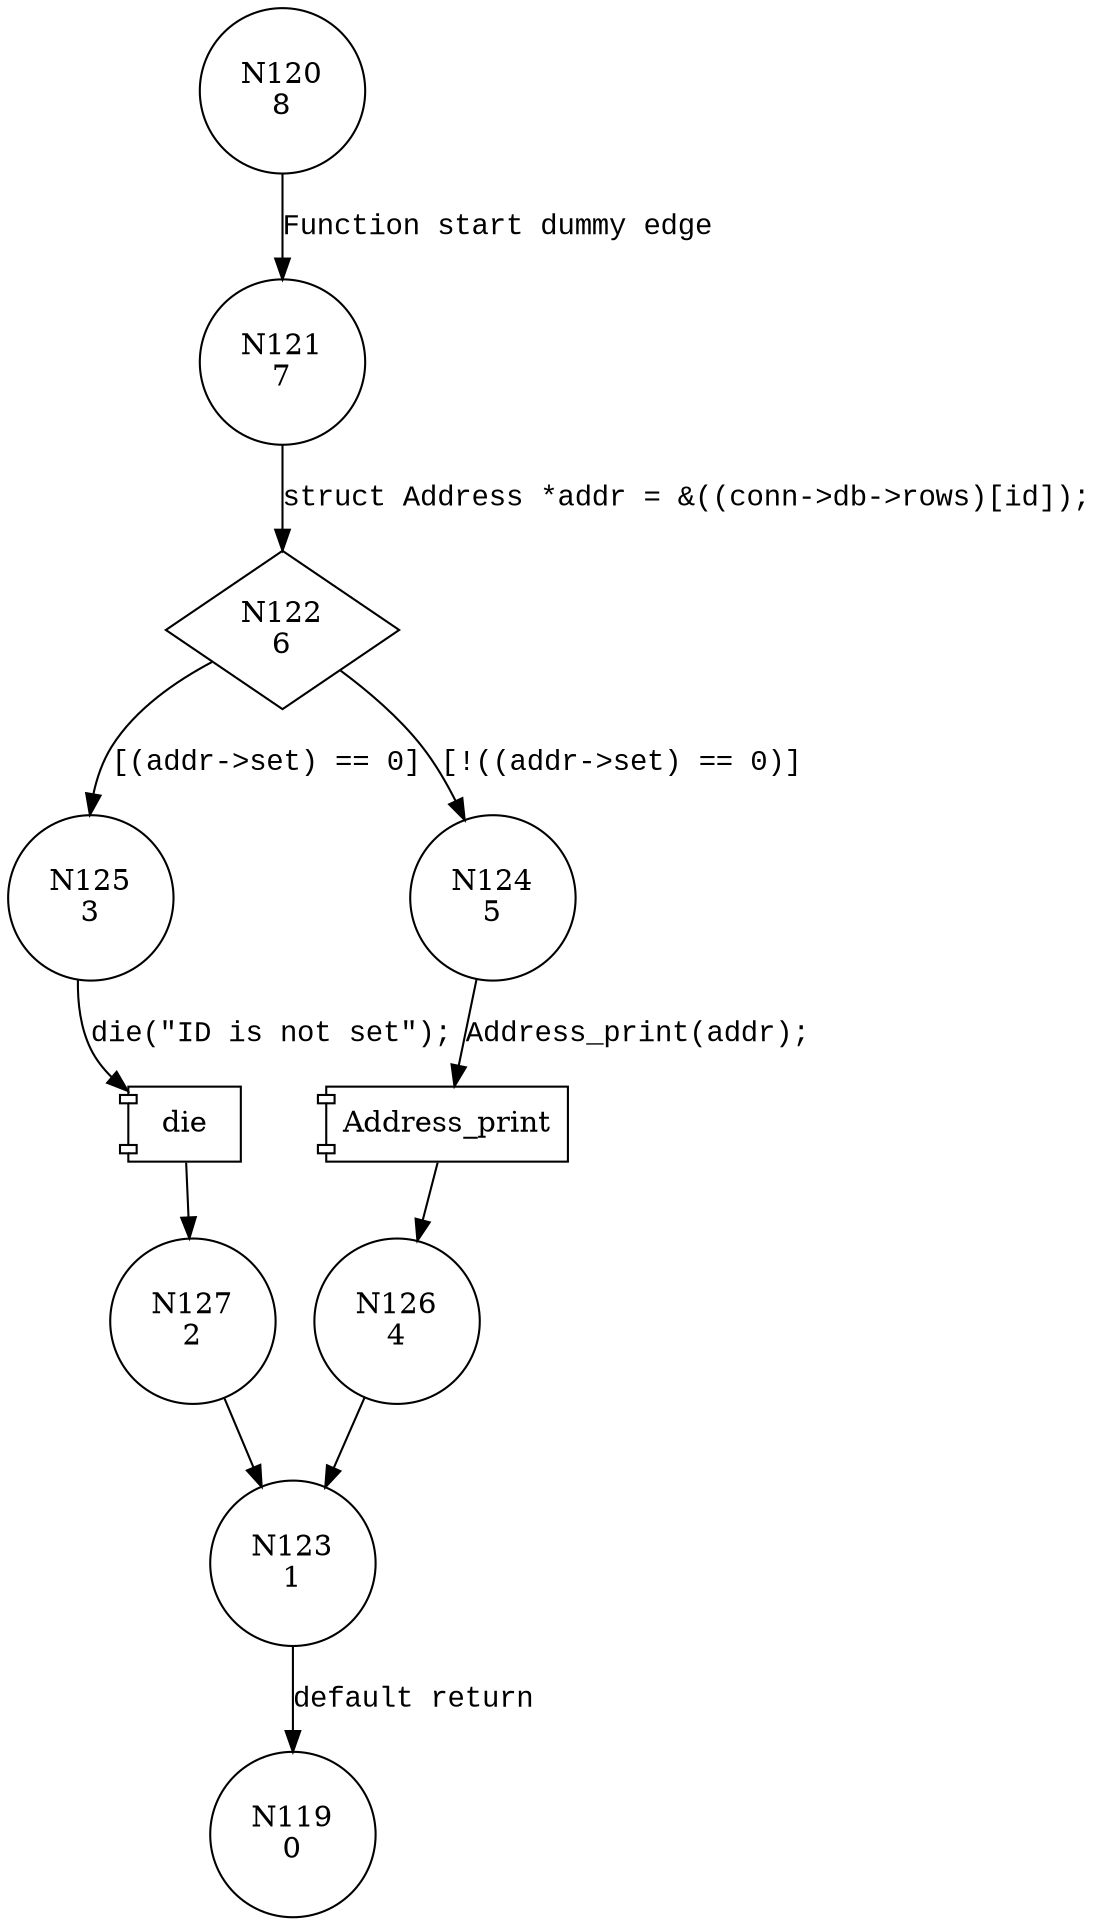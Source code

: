 digraph Database_get {
120 [shape="circle" label="N120\n8"]
121 [shape="circle" label="N121\n7"]
122 [shape="diamond" label="N122\n6"]
125 [shape="circle" label="N125\n3"]
124 [shape="circle" label="N124\n5"]
126 [shape="circle" label="N126\n4"]
123 [shape="circle" label="N123\n1"]
119 [shape="circle" label="N119\n0"]
127 [shape="circle" label="N127\n2"]
120 -> 121 [label="Function start dummy edge" fontname="Courier New"]
122 -> 125 [label="[(addr->set) == 0]" fontname="Courier New"]
122 -> 124 [label="[!((addr->set) == 0)]" fontname="Courier New"]
100001 [shape="component" label="Address_print"]
124 -> 100001 [label="Address_print(addr);" fontname="Courier New"]
100001 -> 126 [label="" fontname="Courier New"]
123 -> 119 [label="default return" fontname="Courier New"]
100002 [shape="component" label="die"]
125 -> 100002 [label="die(\"ID is not set\");" fontname="Courier New"]
100002 -> 127 [label="" fontname="Courier New"]
121 -> 122 [label="struct Address *addr = &((conn->db->rows)[id]);" fontname="Courier New"]
126 -> 123 [label="" fontname="Courier New"]
127 -> 123 [label="" fontname="Courier New"]
}